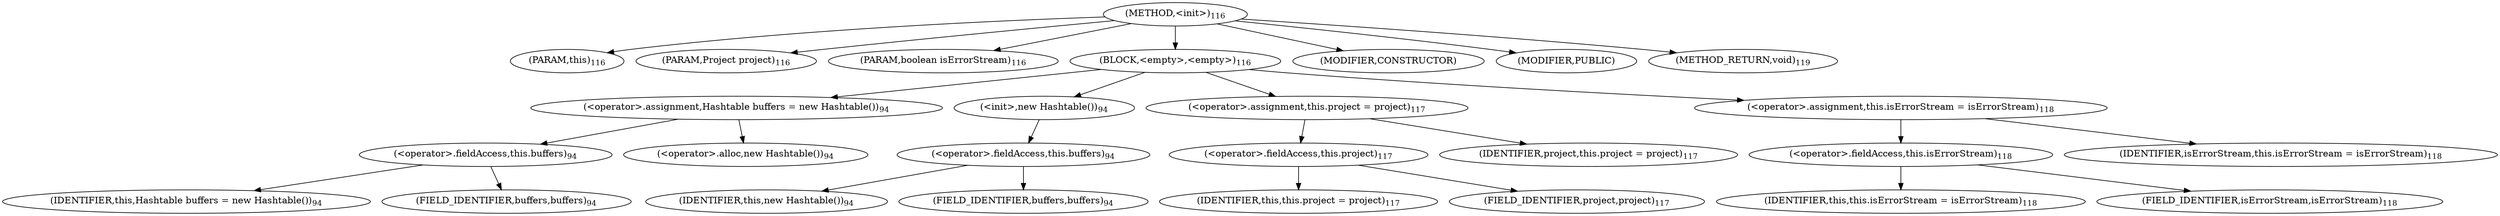 digraph "&lt;init&gt;" {  
"69" [label = <(METHOD,&lt;init&gt;)<SUB>116</SUB>> ]
"17" [label = <(PARAM,this)<SUB>116</SUB>> ]
"70" [label = <(PARAM,Project project)<SUB>116</SUB>> ]
"71" [label = <(PARAM,boolean isErrorStream)<SUB>116</SUB>> ]
"72" [label = <(BLOCK,&lt;empty&gt;,&lt;empty&gt;)<SUB>116</SUB>> ]
"73" [label = <(&lt;operator&gt;.assignment,Hashtable buffers = new Hashtable())<SUB>94</SUB>> ]
"74" [label = <(&lt;operator&gt;.fieldAccess,this.buffers)<SUB>94</SUB>> ]
"75" [label = <(IDENTIFIER,this,Hashtable buffers = new Hashtable())<SUB>94</SUB>> ]
"76" [label = <(FIELD_IDENTIFIER,buffers,buffers)<SUB>94</SUB>> ]
"77" [label = <(&lt;operator&gt;.alloc,new Hashtable())<SUB>94</SUB>> ]
"78" [label = <(&lt;init&gt;,new Hashtable())<SUB>94</SUB>> ]
"79" [label = <(&lt;operator&gt;.fieldAccess,this.buffers)<SUB>94</SUB>> ]
"80" [label = <(IDENTIFIER,this,new Hashtable())<SUB>94</SUB>> ]
"81" [label = <(FIELD_IDENTIFIER,buffers,buffers)<SUB>94</SUB>> ]
"82" [label = <(&lt;operator&gt;.assignment,this.project = project)<SUB>117</SUB>> ]
"83" [label = <(&lt;operator&gt;.fieldAccess,this.project)<SUB>117</SUB>> ]
"16" [label = <(IDENTIFIER,this,this.project = project)<SUB>117</SUB>> ]
"84" [label = <(FIELD_IDENTIFIER,project,project)<SUB>117</SUB>> ]
"85" [label = <(IDENTIFIER,project,this.project = project)<SUB>117</SUB>> ]
"86" [label = <(&lt;operator&gt;.assignment,this.isErrorStream = isErrorStream)<SUB>118</SUB>> ]
"87" [label = <(&lt;operator&gt;.fieldAccess,this.isErrorStream)<SUB>118</SUB>> ]
"18" [label = <(IDENTIFIER,this,this.isErrorStream = isErrorStream)<SUB>118</SUB>> ]
"88" [label = <(FIELD_IDENTIFIER,isErrorStream,isErrorStream)<SUB>118</SUB>> ]
"89" [label = <(IDENTIFIER,isErrorStream,this.isErrorStream = isErrorStream)<SUB>118</SUB>> ]
"90" [label = <(MODIFIER,CONSTRUCTOR)> ]
"91" [label = <(MODIFIER,PUBLIC)> ]
"92" [label = <(METHOD_RETURN,void)<SUB>119</SUB>> ]
  "69" -> "17" 
  "69" -> "70" 
  "69" -> "71" 
  "69" -> "72" 
  "69" -> "90" 
  "69" -> "91" 
  "69" -> "92" 
  "72" -> "73" 
  "72" -> "78" 
  "72" -> "82" 
  "72" -> "86" 
  "73" -> "74" 
  "73" -> "77" 
  "74" -> "75" 
  "74" -> "76" 
  "78" -> "79" 
  "79" -> "80" 
  "79" -> "81" 
  "82" -> "83" 
  "82" -> "85" 
  "83" -> "16" 
  "83" -> "84" 
  "86" -> "87" 
  "86" -> "89" 
  "87" -> "18" 
  "87" -> "88" 
}

